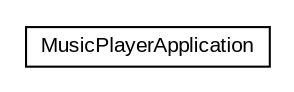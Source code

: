 #!/usr/local/bin/dot
#
# Class diagram 
# Generated by UMLGraph version 5.1 (http://www.umlgraph.org/)
#

digraph G {
	edge [fontname="arial",fontsize=10,labelfontname="arial",labelfontsize=10];
	node [fontname="arial",fontsize=10,shape=plaintext];
	nodesep=0.25;
	ranksep=0.5;
	// org.olympe.musicplayer.MusicPlayerApplication
	c172 [label=<<table title="org.olympe.musicplayer.MusicPlayerApplication" border="0" cellborder="1" cellspacing="0" cellpadding="2" port="p" href="./MusicPlayerApplication.html">
		<tr><td><table border="0" cellspacing="0" cellpadding="1">
<tr><td align="center" balign="center"> MusicPlayerApplication </td></tr>
		</table></td></tr>
		</table>>, fontname="arial", fontcolor="black", fontsize=10.0];
}

